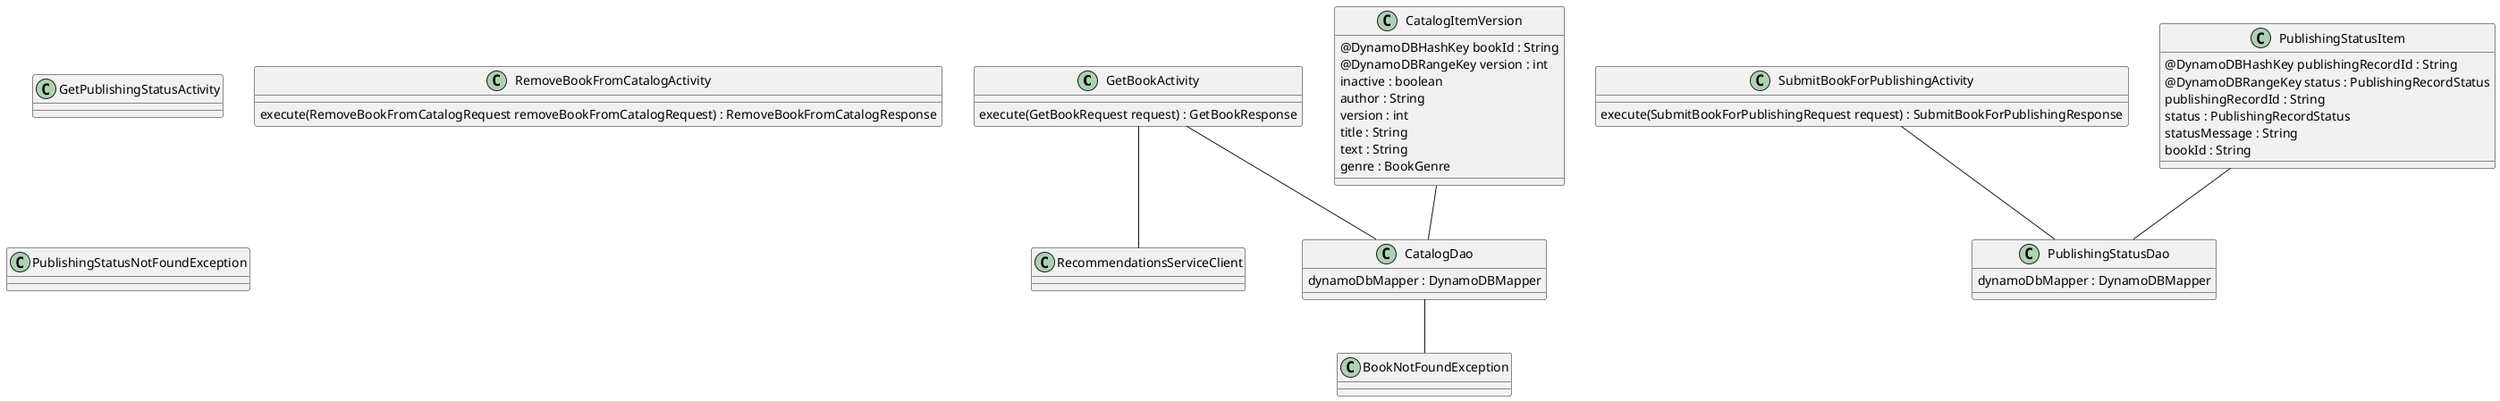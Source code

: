 @startuml

class GetBookActivity {
execute(GetBookRequest request) : GetBookResponse
}
class GetPublishingStatusActivity {}
class RemoveBookFromCatalogActivity {
execute(RemoveBookFromCatalogRequest removeBookFromCatalogRequest) : RemoveBookFromCatalogResponse
}
class SubmitBookForPublishingActivity {
execute(SubmitBookForPublishingRequest request) : SubmitBookForPublishingResponse
}

class RecommendationsServiceClient {}

class CatalogDao {
dynamoDbMapper : DynamoDBMapper
}
class PublishingStatusDao {
dynamoDbMapper : DynamoDBMapper
}

class CatalogItemVersion {
@DynamoDBHashKey bookId : String
@DynamoDBRangeKey version : int
inactive : boolean
author : String
version : int
title : String
text : String
genre : BookGenre
}
class PublishingStatusItem {
@DynamoDBHashKey publishingRecordId : String
@DynamoDBRangeKey status : PublishingRecordStatus
publishingRecordId : String
status : PublishingRecordStatus
statusMessage : String
bookId : String
}

class BookNotFoundException {}
class PublishingStatusNotFoundException {}

CatalogItemVersion -- CatalogDao
GetBookActivity -- CatalogDao
PublishingStatusItem -- PublishingStatusDao
CatalogDao -- BookNotFoundException
GetBookActivity -- RecommendationsServiceClient
SubmitBookForPublishingActivity -- PublishingStatusDao

@enduml